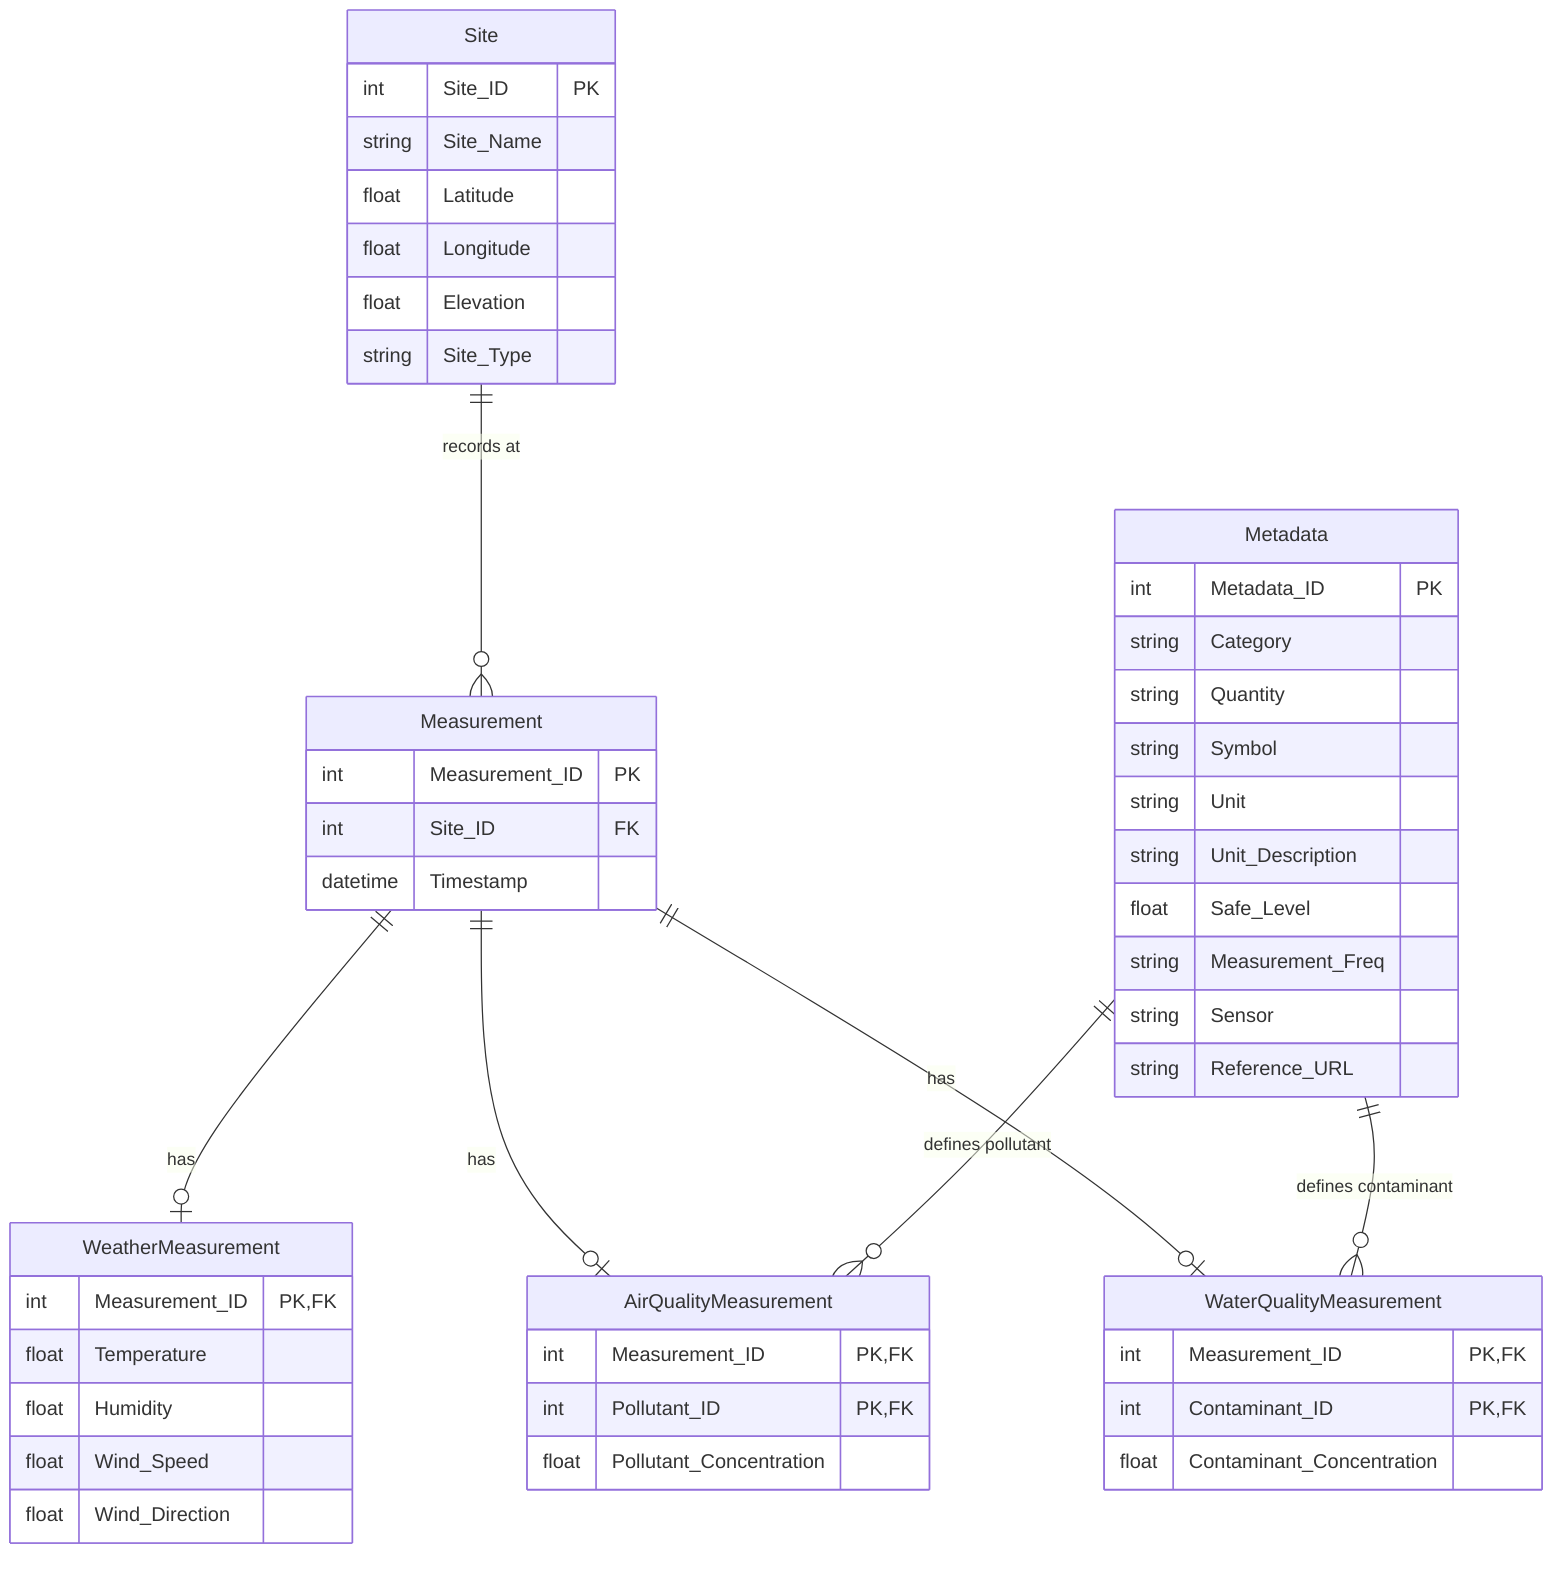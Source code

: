 erDiagram
    Metadata {
        int Metadata_ID PK
        string Category
        string Quantity
        string Symbol
        string Unit
        string Unit_Description
        float Safe_Level
        string Measurement_Freq
        string Sensor
        string Reference_URL
    }

    Site {
        int Site_ID PK
        string Site_Name
        float Latitude
        float Longitude
        float Elevation
        string Site_Type
    }

    Measurement {
        int Measurement_ID PK
        int Site_ID FK
        datetime Timestamp
    }

    WeatherMeasurement {
        int Measurement_ID PK, FK
        float Temperature
        float Humidity
        float Wind_Speed
        float Wind_Direction
    }

    AirQualityMeasurement {
        int Measurement_ID PK, FK
        int Pollutant_ID PK, FK
        float Pollutant_Concentration
    }

    WaterQualityMeasurement {
        int Measurement_ID PK, FK
        int Contaminant_ID PK, FK
        float Contaminant_Concentration
    }

    Site ||--o{ Measurement : "records at"
    Measurement ||--o| WeatherMeasurement : "has"
    Measurement ||--o| AirQualityMeasurement : "has"
    Measurement ||--o| WaterQualityMeasurement : "has"
    Metadata ||--o{ AirQualityMeasurement : "defines pollutant"
    Metadata ||--o{ WaterQualityMeasurement : "defines contaminant"